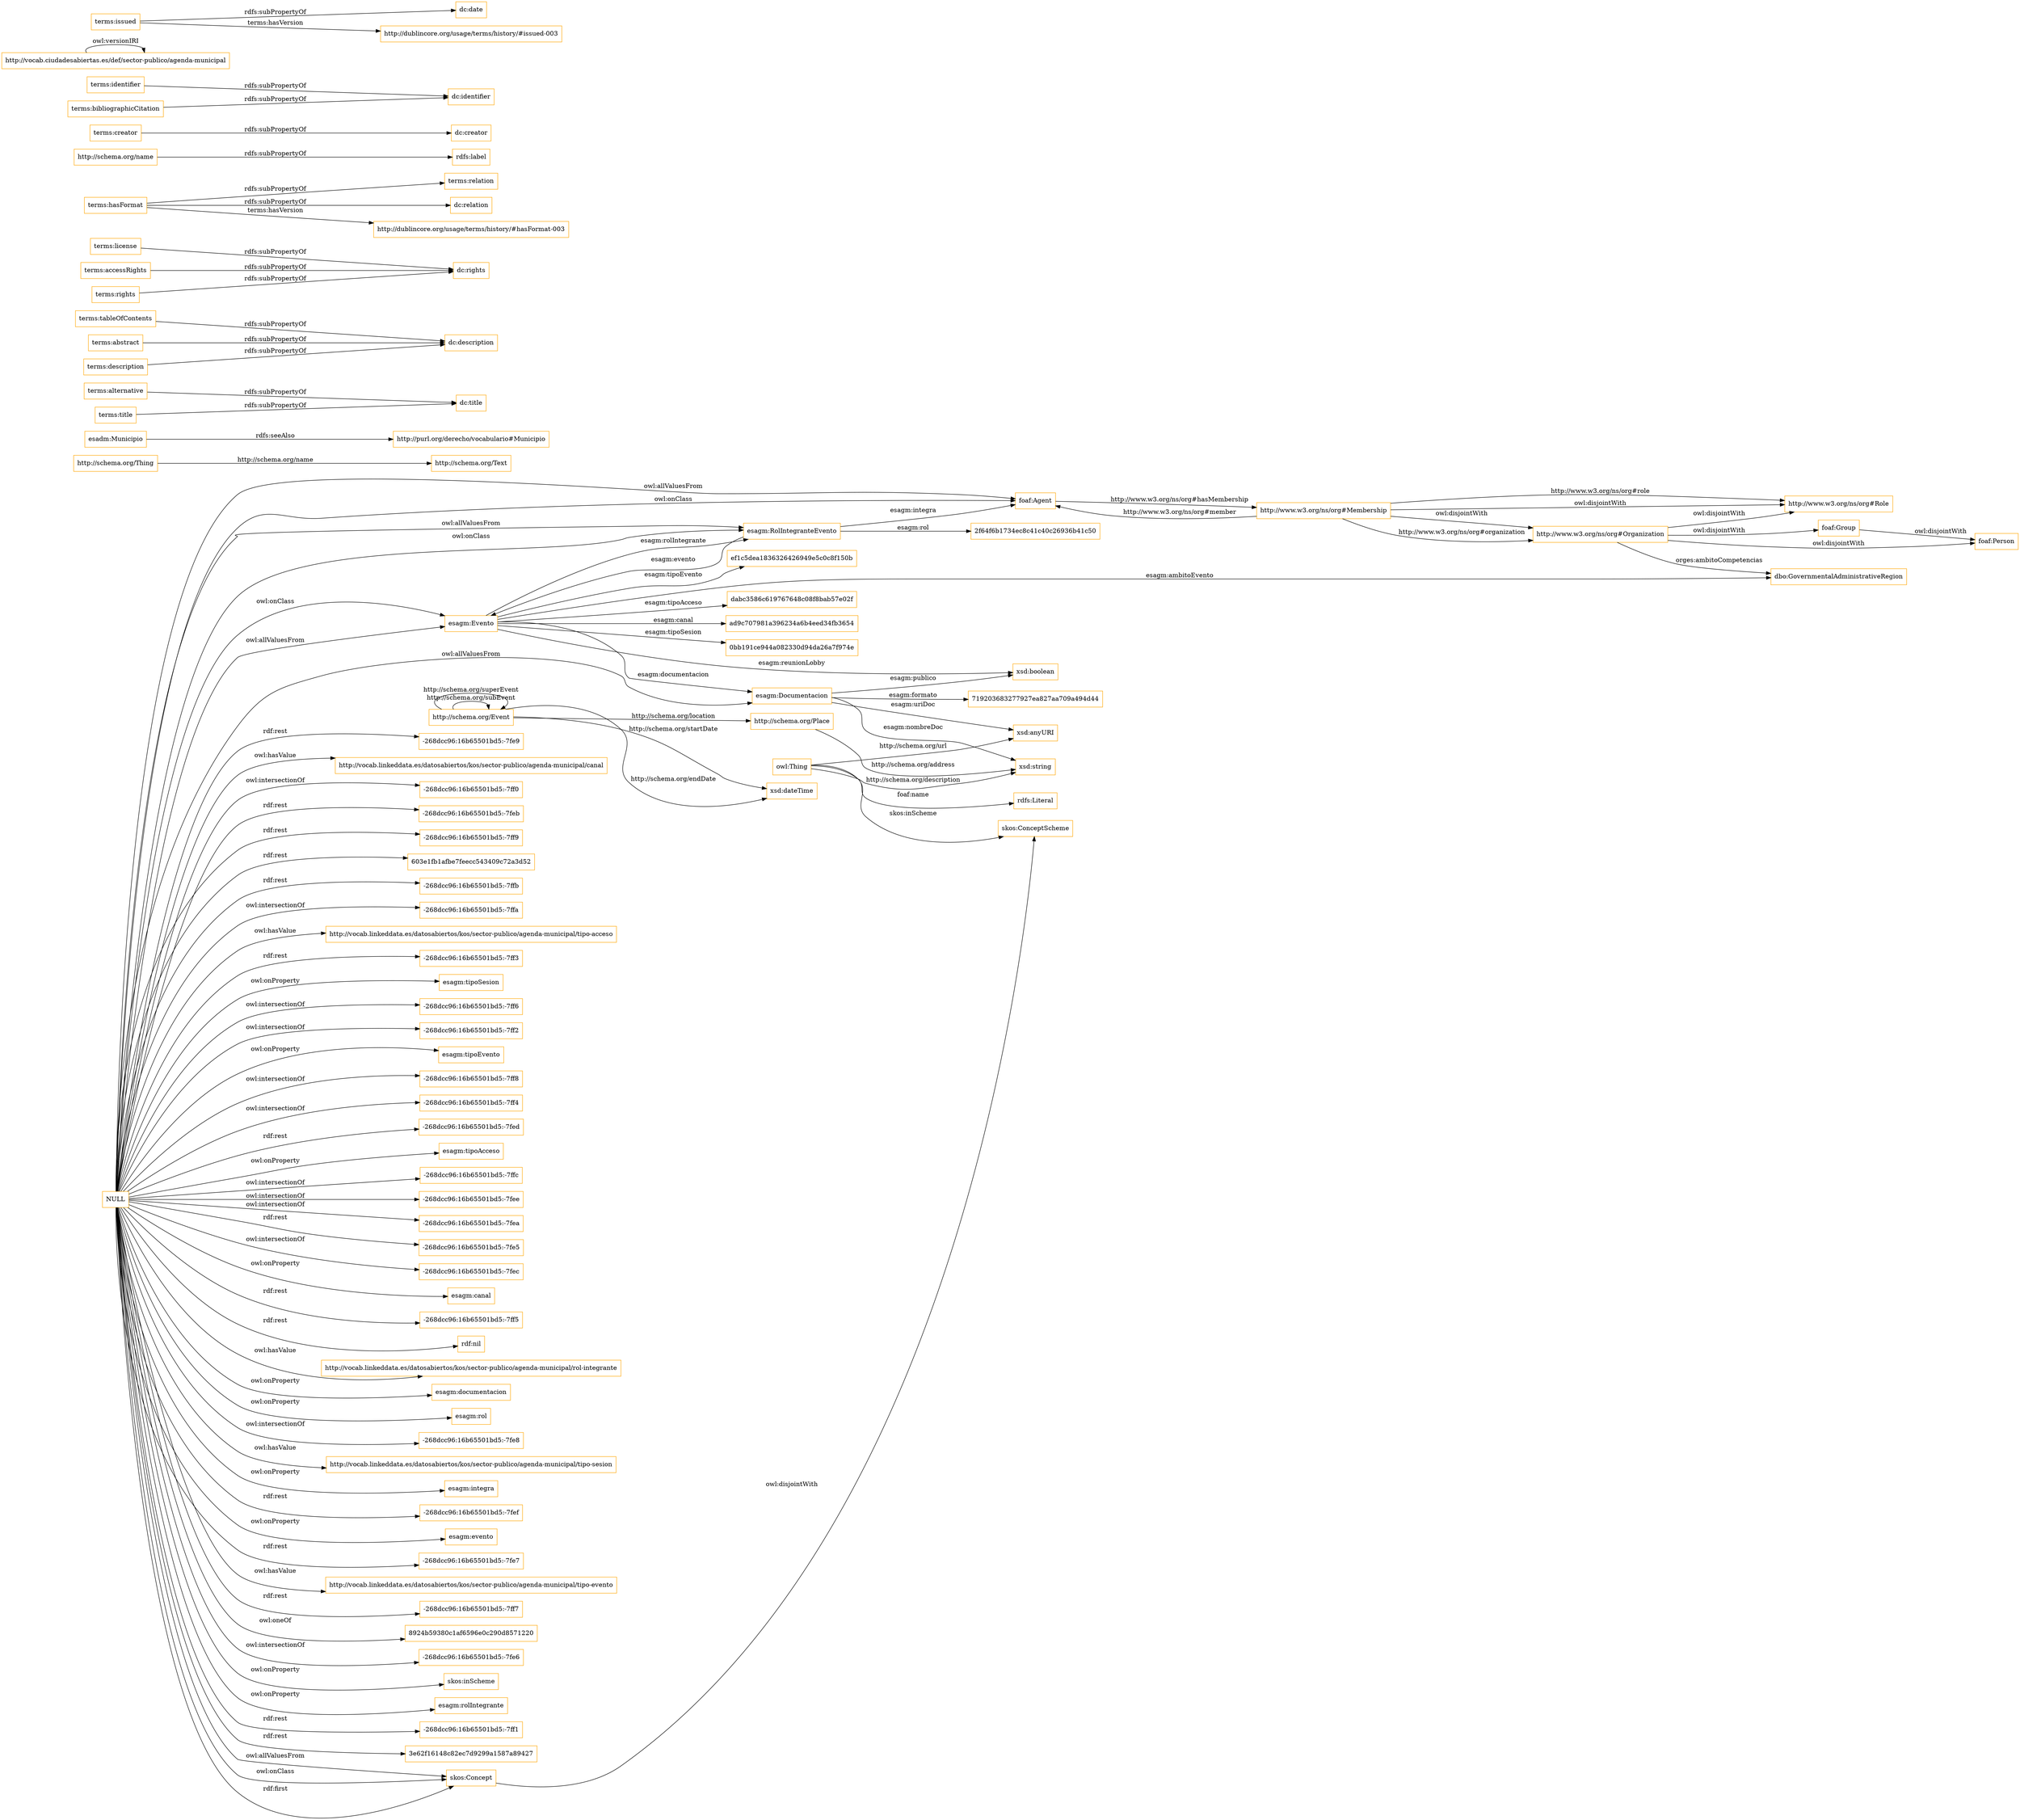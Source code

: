 digraph ar2dtool_diagram { 
rankdir=LR;
size="1501"
node [shape = rectangle, color="orange"]; "ef1c5dea1836326426949e5c0c8f150b" "dbo:GovernmentalAdministrativeRegion" "foaf:Agent" "2f64f6b1734ec8c41c40c26936b41c50" "dabc3586c619767648c08f8bab57e02f" "esagm:Evento" "skos:ConceptScheme" "http://schema.org/Event" "ad9c707981a396234a6b4eed34fb3654" "esagm:Documentacion" "foaf:Person" "http://schema.org/Thing" "foaf:Group" "skos:Concept" "esagm:RolIntegranteEvento" "esadm:Municipio" "http://www.w3.org/ns/org#Organization" "http://www.w3.org/ns/org#Role" "0bb191ce944a082330d94da26a7f974e" "http://schema.org/Place" "http://www.w3.org/ns/org#Membership" "http://schema.org/Text" ; /*classes style*/
	"terms:alternative" -> "dc:title" [ label = "rdfs:subPropertyOf" ];
	"terms:tableOfContents" -> "dc:description" [ label = "rdfs:subPropertyOf" ];
	"terms:license" -> "dc:rights" [ label = "rdfs:subPropertyOf" ];
	"terms:hasFormat" -> "terms:relation" [ label = "rdfs:subPropertyOf" ];
	"terms:hasFormat" -> "dc:relation" [ label = "rdfs:subPropertyOf" ];
	"terms:hasFormat" -> "http://dublincore.org/usage/terms/history/#hasFormat-003" [ label = "terms:hasVersion" ];
	"http://schema.org/name" -> "rdfs:label" [ label = "rdfs:subPropertyOf" ];
	"terms:creator" -> "dc:creator" [ label = "rdfs:subPropertyOf" ];
	"terms:accessRights" -> "dc:rights" [ label = "rdfs:subPropertyOf" ];
	"terms:title" -> "dc:title" [ label = "rdfs:subPropertyOf" ];
	"terms:abstract" -> "dc:description" [ label = "rdfs:subPropertyOf" ];
	"skos:Concept" -> "skos:ConceptScheme" [ label = "owl:disjointWith" ];
	"esadm:Municipio" -> "http://purl.org/derecho/vocabulario#Municipio" [ label = "rdfs:seeAlso" ];
	"http://www.w3.org/ns/org#Membership" -> "http://www.w3.org/ns/org#Role" [ label = "owl:disjointWith" ];
	"http://www.w3.org/ns/org#Membership" -> "http://www.w3.org/ns/org#Organization" [ label = "owl:disjointWith" ];
	"http://www.w3.org/ns/org#Organization" -> "foaf:Person" [ label = "owl:disjointWith" ];
	"http://www.w3.org/ns/org#Organization" -> "http://www.w3.org/ns/org#Role" [ label = "owl:disjointWith" ];
	"http://www.w3.org/ns/org#Organization" -> "foaf:Group" [ label = "owl:disjointWith" ];
	"terms:identifier" -> "dc:identifier" [ label = "rdfs:subPropertyOf" ];
	"NULL" -> "-268dcc96:16b65501bd5:-7fe9" [ label = "rdf:rest" ];
	"NULL" -> "http://vocab.linkeddata.es/datosabiertos/kos/sector-publico/agenda-municipal/canal" [ label = "owl:hasValue" ];
	"NULL" -> "-268dcc96:16b65501bd5:-7ff0" [ label = "owl:intersectionOf" ];
	"NULL" -> "-268dcc96:16b65501bd5:-7feb" [ label = "rdf:rest" ];
	"NULL" -> "esagm:Evento" [ label = "owl:allValuesFrom" ];
	"NULL" -> "skos:Concept" [ label = "rdf:first" ];
	"NULL" -> "-268dcc96:16b65501bd5:-7ff9" [ label = "rdf:rest" ];
	"NULL" -> "603e1fb1afbe7feecc543409c72a3d52" [ label = "rdf:rest" ];
	"NULL" -> "esagm:RolIntegranteEvento" [ label = "owl:allValuesFrom" ];
	"NULL" -> "-268dcc96:16b65501bd5:-7ffb" [ label = "rdf:rest" ];
	"NULL" -> "-268dcc96:16b65501bd5:-7ffa" [ label = "owl:intersectionOf" ];
	"NULL" -> "foaf:Agent" [ label = "owl:allValuesFrom" ];
	"NULL" -> "http://vocab.linkeddata.es/datosabiertos/kos/sector-publico/agenda-municipal/tipo-acceso" [ label = "owl:hasValue" ];
	"NULL" -> "-268dcc96:16b65501bd5:-7ff3" [ label = "rdf:rest" ];
	"NULL" -> "esagm:tipoSesion" [ label = "owl:onProperty" ];
	"NULL" -> "-268dcc96:16b65501bd5:-7ff6" [ label = "owl:intersectionOf" ];
	"NULL" -> "-268dcc96:16b65501bd5:-7ff2" [ label = "owl:intersectionOf" ];
	"NULL" -> "esagm:tipoEvento" [ label = "owl:onProperty" ];
	"NULL" -> "-268dcc96:16b65501bd5:-7ff8" [ label = "owl:intersectionOf" ];
	"NULL" -> "-268dcc96:16b65501bd5:-7ff4" [ label = "owl:intersectionOf" ];
	"NULL" -> "foaf:Agent" [ label = "owl:onClass" ];
	"NULL" -> "-268dcc96:16b65501bd5:-7fed" [ label = "rdf:rest" ];
	"NULL" -> "esagm:tipoAcceso" [ label = "owl:onProperty" ];
	"NULL" -> "-268dcc96:16b65501bd5:-7ffc" [ label = "owl:intersectionOf" ];
	"NULL" -> "-268dcc96:16b65501bd5:-7fee" [ label = "owl:intersectionOf" ];
	"NULL" -> "-268dcc96:16b65501bd5:-7fea" [ label = "owl:intersectionOf" ];
	"NULL" -> "-268dcc96:16b65501bd5:-7fe5" [ label = "rdf:rest" ];
	"NULL" -> "-268dcc96:16b65501bd5:-7fec" [ label = "owl:intersectionOf" ];
	"NULL" -> "skos:Concept" [ label = "owl:allValuesFrom" ];
	"NULL" -> "esagm:canal" [ label = "owl:onProperty" ];
	"NULL" -> "esagm:Evento" [ label = "owl:onClass" ];
	"NULL" -> "-268dcc96:16b65501bd5:-7ff5" [ label = "rdf:rest" ];
	"NULL" -> "rdf:nil" [ label = "rdf:rest" ];
	"NULL" -> "esagm:RolIntegranteEvento" [ label = "owl:onClass" ];
	"NULL" -> "http://vocab.linkeddata.es/datosabiertos/kos/sector-publico/agenda-municipal/rol-integrante" [ label = "owl:hasValue" ];
	"NULL" -> "esagm:documentacion" [ label = "owl:onProperty" ];
	"NULL" -> "esagm:rol" [ label = "owl:onProperty" ];
	"NULL" -> "-268dcc96:16b65501bd5:-7fe8" [ label = "owl:intersectionOf" ];
	"NULL" -> "http://vocab.linkeddata.es/datosabiertos/kos/sector-publico/agenda-municipal/tipo-sesion" [ label = "owl:hasValue" ];
	"NULL" -> "esagm:integra" [ label = "owl:onProperty" ];
	"NULL" -> "-268dcc96:16b65501bd5:-7fef" [ label = "rdf:rest" ];
	"NULL" -> "esagm:evento" [ label = "owl:onProperty" ];
	"NULL" -> "-268dcc96:16b65501bd5:-7fe7" [ label = "rdf:rest" ];
	"NULL" -> "http://vocab.linkeddata.es/datosabiertos/kos/sector-publico/agenda-municipal/tipo-evento" [ label = "owl:hasValue" ];
	"NULL" -> "-268dcc96:16b65501bd5:-7ff7" [ label = "rdf:rest" ];
	"NULL" -> "8924b59380c1af6596e0c290d8571220" [ label = "owl:oneOf" ];
	"NULL" -> "-268dcc96:16b65501bd5:-7fe6" [ label = "owl:intersectionOf" ];
	"NULL" -> "skos:Concept" [ label = "owl:onClass" ];
	"NULL" -> "esagm:Documentacion" [ label = "owl:allValuesFrom" ];
	"NULL" -> "skos:inScheme" [ label = "owl:onProperty" ];
	"NULL" -> "esagm:rolIntegrante" [ label = "owl:onProperty" ];
	"NULL" -> "-268dcc96:16b65501bd5:-7ff1" [ label = "rdf:rest" ];
	"NULL" -> "3e62f16148c82ec7d9299a1587a89427" [ label = "rdf:rest" ];
	"http://vocab.ciudadesabiertas.es/def/sector-publico/agenda-municipal" -> "http://vocab.ciudadesabiertas.es/def/sector-publico/agenda-municipal" [ label = "owl:versionIRI" ];
	"terms:rights" -> "dc:rights" [ label = "rdfs:subPropertyOf" ];
	"terms:issued" -> "dc:date" [ label = "rdfs:subPropertyOf" ];
	"terms:issued" -> "http://dublincore.org/usage/terms/history/#issued-003" [ label = "terms:hasVersion" ];
	"terms:bibliographicCitation" -> "dc:identifier" [ label = "rdfs:subPropertyOf" ];
	"terms:description" -> "dc:description" [ label = "rdfs:subPropertyOf" ];
	"foaf:Group" -> "foaf:Person" [ label = "owl:disjointWith" ];
	"http://schema.org/Event" -> "xsd:dateTime" [ label = "http://schema.org/startDate" ];
	"owl:Thing" -> "rdfs:Literal" [ label = "foaf:name" ];
	"esagm:Documentacion" -> "719203683277927ea827aa709a494d44" [ label = "esagm:formato" ];
	"esagm:Evento" -> "esagm:Documentacion" [ label = "esagm:documentacion" ];
	"esagm:Documentacion" -> "xsd:string" [ label = "esagm:nombreDoc" ];
	"esagm:Evento" -> "dabc3586c619767648c08f8bab57e02f" [ label = "esagm:tipoAcceso" ];
	"owl:Thing" -> "xsd:anyURI" [ label = "http://schema.org/url" ];
	"owl:Thing" -> "skos:ConceptScheme" [ label = "skos:inScheme" ];
	"http://schema.org/Thing" -> "http://schema.org/Text" [ label = "http://schema.org/name" ];
	"esagm:Documentacion" -> "xsd:anyURI" [ label = "esagm:uriDoc" ];
	"http://schema.org/Place" -> "xsd:string" [ label = "http://schema.org/address" ];
	"esagm:Evento" -> "esagm:RolIntegranteEvento" [ label = "esagm:rolIntegrante" ];
	"foaf:Agent" -> "http://www.w3.org/ns/org#Membership" [ label = "http://www.w3.org/ns/org#hasMembership" ];
	"http://www.w3.org/ns/org#Membership" -> "http://www.w3.org/ns/org#Organization" [ label = "http://www.w3.org/ns/org#organization" ];
	"esagm:RolIntegranteEvento" -> "2f64f6b1734ec8c41c40c26936b41c50" [ label = "esagm:rol" ];
	"esagm:Evento" -> "ef1c5dea1836326426949e5c0c8f150b" [ label = "esagm:tipoEvento" ];
	"http://schema.org/Event" -> "http://schema.org/Place" [ label = "http://schema.org/location" ];
	"http://www.w3.org/ns/org#Membership" -> "http://www.w3.org/ns/org#Role" [ label = "http://www.w3.org/ns/org#role" ];
	"http://schema.org/Event" -> "xsd:dateTime" [ label = "http://schema.org/endDate" ];
	"http://schema.org/Event" -> "http://schema.org/Event" [ label = "http://schema.org/subEvent" ];
	"esagm:Evento" -> "0bb191ce944a082330d94da26a7f974e" [ label = "esagm:tipoSesion" ];
	"esagm:Evento" -> "dbo:GovernmentalAdministrativeRegion" [ label = "esagm:ambitoEvento" ];
	"esagm:RolIntegranteEvento" -> "foaf:Agent" [ label = "esagm:integra" ];
	"esagm:RolIntegranteEvento" -> "esagm:Evento" [ label = "esagm:evento" ];
	"http://www.w3.org/ns/org#Membership" -> "foaf:Agent" [ label = "http://www.w3.org/ns/org#member" ];
	"esagm:Evento" -> "ad9c707981a396234a6b4eed34fb3654" [ label = "esagm:canal" ];
	"esagm:Evento" -> "xsd:boolean" [ label = "esagm:reunionLobby" ];
	"http://www.w3.org/ns/org#Organization" -> "dbo:GovernmentalAdministrativeRegion" [ label = "orges:ambitoCompetencias" ];
	"owl:Thing" -> "xsd:string" [ label = "http://schema.org/description" ];
	"esagm:Documentacion" -> "xsd:boolean" [ label = "esagm:publico" ];
	"http://schema.org/Event" -> "http://schema.org/Event" [ label = "http://schema.org/superEvent" ];

}
